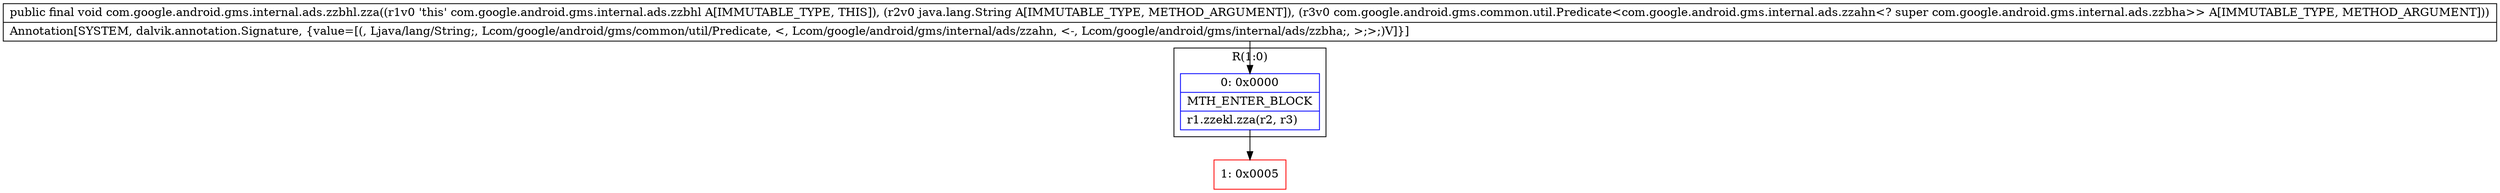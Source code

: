 digraph "CFG forcom.google.android.gms.internal.ads.zzbhl.zza(Ljava\/lang\/String;Lcom\/google\/android\/gms\/common\/util\/Predicate;)V" {
subgraph cluster_Region_1454544114 {
label = "R(1:0)";
node [shape=record,color=blue];
Node_0 [shape=record,label="{0\:\ 0x0000|MTH_ENTER_BLOCK\l|r1.zzekl.zza(r2, r3)\l}"];
}
Node_1 [shape=record,color=red,label="{1\:\ 0x0005}"];
MethodNode[shape=record,label="{public final void com.google.android.gms.internal.ads.zzbhl.zza((r1v0 'this' com.google.android.gms.internal.ads.zzbhl A[IMMUTABLE_TYPE, THIS]), (r2v0 java.lang.String A[IMMUTABLE_TYPE, METHOD_ARGUMENT]), (r3v0 com.google.android.gms.common.util.Predicate\<com.google.android.gms.internal.ads.zzahn\<? super com.google.android.gms.internal.ads.zzbha\>\> A[IMMUTABLE_TYPE, METHOD_ARGUMENT]))  | Annotation[SYSTEM, dalvik.annotation.Signature, \{value=[(, Ljava\/lang\/String;, Lcom\/google\/android\/gms\/common\/util\/Predicate, \<, Lcom\/google\/android\/gms\/internal\/ads\/zzahn, \<\-, Lcom\/google\/android\/gms\/internal\/ads\/zzbha;, \>;\>;)V]\}]\l}"];
MethodNode -> Node_0;
Node_0 -> Node_1;
}

